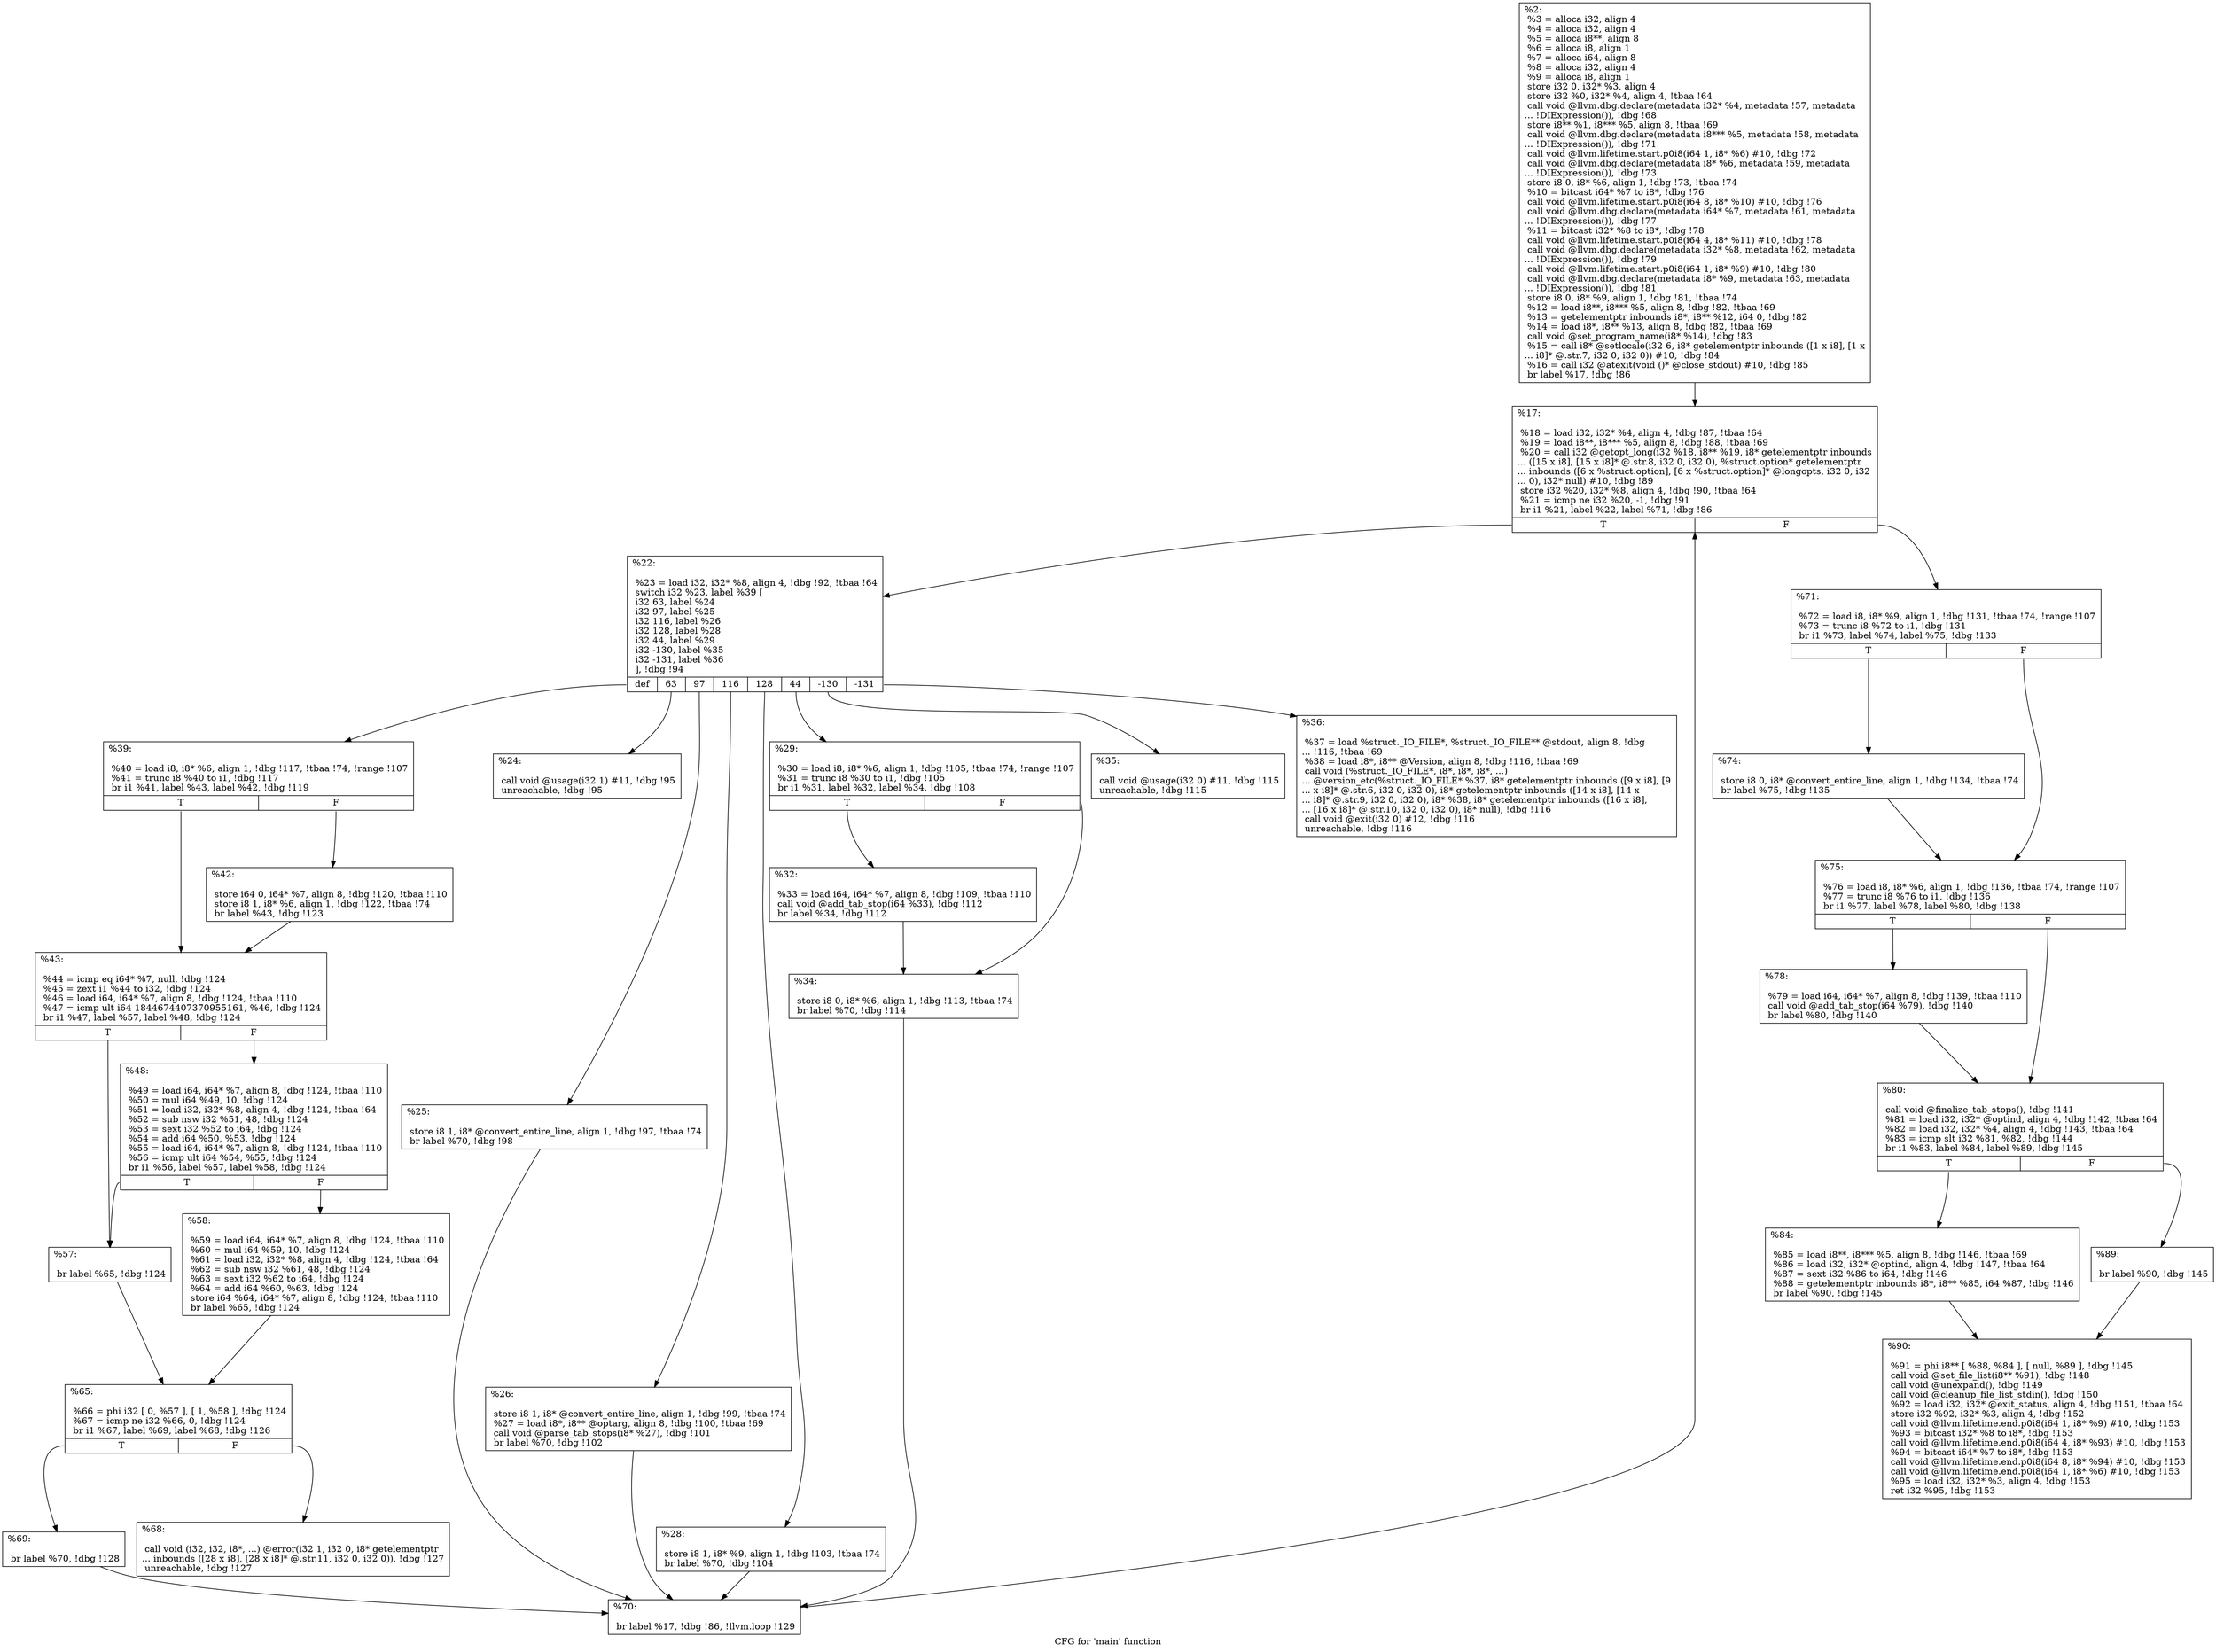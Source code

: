 digraph "CFG for 'main' function" {
	label="CFG for 'main' function";

	Node0x17e5640 [shape=record,label="{%2:\l  %3 = alloca i32, align 4\l  %4 = alloca i32, align 4\l  %5 = alloca i8**, align 8\l  %6 = alloca i8, align 1\l  %7 = alloca i64, align 8\l  %8 = alloca i32, align 4\l  %9 = alloca i8, align 1\l  store i32 0, i32* %3, align 4\l  store i32 %0, i32* %4, align 4, !tbaa !64\l  call void @llvm.dbg.declare(metadata i32* %4, metadata !57, metadata\l... !DIExpression()), !dbg !68\l  store i8** %1, i8*** %5, align 8, !tbaa !69\l  call void @llvm.dbg.declare(metadata i8*** %5, metadata !58, metadata\l... !DIExpression()), !dbg !71\l  call void @llvm.lifetime.start.p0i8(i64 1, i8* %6) #10, !dbg !72\l  call void @llvm.dbg.declare(metadata i8* %6, metadata !59, metadata\l... !DIExpression()), !dbg !73\l  store i8 0, i8* %6, align 1, !dbg !73, !tbaa !74\l  %10 = bitcast i64* %7 to i8*, !dbg !76\l  call void @llvm.lifetime.start.p0i8(i64 8, i8* %10) #10, !dbg !76\l  call void @llvm.dbg.declare(metadata i64* %7, metadata !61, metadata\l... !DIExpression()), !dbg !77\l  %11 = bitcast i32* %8 to i8*, !dbg !78\l  call void @llvm.lifetime.start.p0i8(i64 4, i8* %11) #10, !dbg !78\l  call void @llvm.dbg.declare(metadata i32* %8, metadata !62, metadata\l... !DIExpression()), !dbg !79\l  call void @llvm.lifetime.start.p0i8(i64 1, i8* %9) #10, !dbg !80\l  call void @llvm.dbg.declare(metadata i8* %9, metadata !63, metadata\l... !DIExpression()), !dbg !81\l  store i8 0, i8* %9, align 1, !dbg !81, !tbaa !74\l  %12 = load i8**, i8*** %5, align 8, !dbg !82, !tbaa !69\l  %13 = getelementptr inbounds i8*, i8** %12, i64 0, !dbg !82\l  %14 = load i8*, i8** %13, align 8, !dbg !82, !tbaa !69\l  call void @set_program_name(i8* %14), !dbg !83\l  %15 = call i8* @setlocale(i32 6, i8* getelementptr inbounds ([1 x i8], [1 x\l... i8]* @.str.7, i32 0, i32 0)) #10, !dbg !84\l  %16 = call i32 @atexit(void ()* @close_stdout) #10, !dbg !85\l  br label %17, !dbg !86\l}"];
	Node0x17e5640 -> Node0x17e5790;
	Node0x17e5790 [shape=record,label="{%17:\l\l  %18 = load i32, i32* %4, align 4, !dbg !87, !tbaa !64\l  %19 = load i8**, i8*** %5, align 8, !dbg !88, !tbaa !69\l  %20 = call i32 @getopt_long(i32 %18, i8** %19, i8* getelementptr inbounds\l... ([15 x i8], [15 x i8]* @.str.8, i32 0, i32 0), %struct.option* getelementptr\l... inbounds ([6 x %struct.option], [6 x %struct.option]* @longopts, i32 0, i32\l... 0), i32* null) #10, !dbg !89\l  store i32 %20, i32* %8, align 4, !dbg !90, !tbaa !64\l  %21 = icmp ne i32 %20, -1, !dbg !91\l  br i1 %21, label %22, label %71, !dbg !86\l|{<s0>T|<s1>F}}"];
	Node0x17e5790:s0 -> Node0x17e57e0;
	Node0x17e5790:s1 -> Node0x17e5e20;
	Node0x17e57e0 [shape=record,label="{%22:\l\l  %23 = load i32, i32* %8, align 4, !dbg !92, !tbaa !64\l  switch i32 %23, label %39 [\l    i32 63, label %24\l    i32 97, label %25\l    i32 116, label %26\l    i32 128, label %28\l    i32 44, label %29\l    i32 -130, label %35\l    i32 -131, label %36\l  ], !dbg !94\l|{<s0>def|<s1>63|<s2>97|<s3>116|<s4>128|<s5>44|<s6>-130|<s7>-131}}"];
	Node0x17e57e0:s0 -> Node0x17e5b00;
	Node0x17e57e0:s1 -> Node0x17e5830;
	Node0x17e57e0:s2 -> Node0x17e5880;
	Node0x17e57e0:s3 -> Node0x17e58d0;
	Node0x17e57e0:s4 -> Node0x17e5920;
	Node0x17e57e0:s5 -> Node0x17e5970;
	Node0x17e57e0:s6 -> Node0x17e5a60;
	Node0x17e57e0:s7 -> Node0x17e5ab0;
	Node0x17e5830 [shape=record,label="{%24:\l\l  call void @usage(i32 1) #11, !dbg !95\l  unreachable, !dbg !95\l}"];
	Node0x17e5880 [shape=record,label="{%25:\l\l  store i8 1, i8* @convert_entire_line, align 1, !dbg !97, !tbaa !74\l  br label %70, !dbg !98\l}"];
	Node0x17e5880 -> Node0x17e5dd0;
	Node0x17e58d0 [shape=record,label="{%26:\l\l  store i8 1, i8* @convert_entire_line, align 1, !dbg !99, !tbaa !74\l  %27 = load i8*, i8** @optarg, align 8, !dbg !100, !tbaa !69\l  call void @parse_tab_stops(i8* %27), !dbg !101\l  br label %70, !dbg !102\l}"];
	Node0x17e58d0 -> Node0x17e5dd0;
	Node0x17e5920 [shape=record,label="{%28:\l\l  store i8 1, i8* %9, align 1, !dbg !103, !tbaa !74\l  br label %70, !dbg !104\l}"];
	Node0x17e5920 -> Node0x17e5dd0;
	Node0x17e5970 [shape=record,label="{%29:\l\l  %30 = load i8, i8* %6, align 1, !dbg !105, !tbaa !74, !range !107\l  %31 = trunc i8 %30 to i1, !dbg !105\l  br i1 %31, label %32, label %34, !dbg !108\l|{<s0>T|<s1>F}}"];
	Node0x17e5970:s0 -> Node0x17e59c0;
	Node0x17e5970:s1 -> Node0x17e5a10;
	Node0x17e59c0 [shape=record,label="{%32:\l\l  %33 = load i64, i64* %7, align 8, !dbg !109, !tbaa !110\l  call void @add_tab_stop(i64 %33), !dbg !112\l  br label %34, !dbg !112\l}"];
	Node0x17e59c0 -> Node0x17e5a10;
	Node0x17e5a10 [shape=record,label="{%34:\l\l  store i8 0, i8* %6, align 1, !dbg !113, !tbaa !74\l  br label %70, !dbg !114\l}"];
	Node0x17e5a10 -> Node0x17e5dd0;
	Node0x17e5a60 [shape=record,label="{%35:\l\l  call void @usage(i32 0) #11, !dbg !115\l  unreachable, !dbg !115\l}"];
	Node0x17e5ab0 [shape=record,label="{%36:\l\l  %37 = load %struct._IO_FILE*, %struct._IO_FILE** @stdout, align 8, !dbg\l... !116, !tbaa !69\l  %38 = load i8*, i8** @Version, align 8, !dbg !116, !tbaa !69\l  call void (%struct._IO_FILE*, i8*, i8*, i8*, ...)\l... @version_etc(%struct._IO_FILE* %37, i8* getelementptr inbounds ([9 x i8], [9\l... x i8]* @.str.6, i32 0, i32 0), i8* getelementptr inbounds ([14 x i8], [14 x\l... i8]* @.str.9, i32 0, i32 0), i8* %38, i8* getelementptr inbounds ([16 x i8],\l... [16 x i8]* @.str.10, i32 0, i32 0), i8* null), !dbg !116\l  call void @exit(i32 0) #12, !dbg !116\l  unreachable, !dbg !116\l}"];
	Node0x17e5b00 [shape=record,label="{%39:\l\l  %40 = load i8, i8* %6, align 1, !dbg !117, !tbaa !74, !range !107\l  %41 = trunc i8 %40 to i1, !dbg !117\l  br i1 %41, label %43, label %42, !dbg !119\l|{<s0>T|<s1>F}}"];
	Node0x17e5b00:s0 -> Node0x17e5ba0;
	Node0x17e5b00:s1 -> Node0x17e5b50;
	Node0x17e5b50 [shape=record,label="{%42:\l\l  store i64 0, i64* %7, align 8, !dbg !120, !tbaa !110\l  store i8 1, i8* %6, align 1, !dbg !122, !tbaa !74\l  br label %43, !dbg !123\l}"];
	Node0x17e5b50 -> Node0x17e5ba0;
	Node0x17e5ba0 [shape=record,label="{%43:\l\l  %44 = icmp eq i64* %7, null, !dbg !124\l  %45 = zext i1 %44 to i32, !dbg !124\l  %46 = load i64, i64* %7, align 8, !dbg !124, !tbaa !110\l  %47 = icmp ult i64 1844674407370955161, %46, !dbg !124\l  br i1 %47, label %57, label %48, !dbg !124\l|{<s0>T|<s1>F}}"];
	Node0x17e5ba0:s0 -> Node0x17e5c40;
	Node0x17e5ba0:s1 -> Node0x17e5bf0;
	Node0x17e5bf0 [shape=record,label="{%48:\l\l  %49 = load i64, i64* %7, align 8, !dbg !124, !tbaa !110\l  %50 = mul i64 %49, 10, !dbg !124\l  %51 = load i32, i32* %8, align 4, !dbg !124, !tbaa !64\l  %52 = sub nsw i32 %51, 48, !dbg !124\l  %53 = sext i32 %52 to i64, !dbg !124\l  %54 = add i64 %50, %53, !dbg !124\l  %55 = load i64, i64* %7, align 8, !dbg !124, !tbaa !110\l  %56 = icmp ult i64 %54, %55, !dbg !124\l  br i1 %56, label %57, label %58, !dbg !124\l|{<s0>T|<s1>F}}"];
	Node0x17e5bf0:s0 -> Node0x17e5c40;
	Node0x17e5bf0:s1 -> Node0x17e5c90;
	Node0x17e5c40 [shape=record,label="{%57:\l\l  br label %65, !dbg !124\l}"];
	Node0x17e5c40 -> Node0x17e5ce0;
	Node0x17e5c90 [shape=record,label="{%58:\l\l  %59 = load i64, i64* %7, align 8, !dbg !124, !tbaa !110\l  %60 = mul i64 %59, 10, !dbg !124\l  %61 = load i32, i32* %8, align 4, !dbg !124, !tbaa !64\l  %62 = sub nsw i32 %61, 48, !dbg !124\l  %63 = sext i32 %62 to i64, !dbg !124\l  %64 = add i64 %60, %63, !dbg !124\l  store i64 %64, i64* %7, align 8, !dbg !124, !tbaa !110\l  br label %65, !dbg !124\l}"];
	Node0x17e5c90 -> Node0x17e5ce0;
	Node0x17e5ce0 [shape=record,label="{%65:\l\l  %66 = phi i32 [ 0, %57 ], [ 1, %58 ], !dbg !124\l  %67 = icmp ne i32 %66, 0, !dbg !124\l  br i1 %67, label %69, label %68, !dbg !126\l|{<s0>T|<s1>F}}"];
	Node0x17e5ce0:s0 -> Node0x17e5d80;
	Node0x17e5ce0:s1 -> Node0x17e5d30;
	Node0x17e5d30 [shape=record,label="{%68:\l\l  call void (i32, i32, i8*, ...) @error(i32 1, i32 0, i8* getelementptr\l... inbounds ([28 x i8], [28 x i8]* @.str.11, i32 0, i32 0)), !dbg !127\l  unreachable, !dbg !127\l}"];
	Node0x17e5d80 [shape=record,label="{%69:\l\l  br label %70, !dbg !128\l}"];
	Node0x17e5d80 -> Node0x17e5dd0;
	Node0x17e5dd0 [shape=record,label="{%70:\l\l  br label %17, !dbg !86, !llvm.loop !129\l}"];
	Node0x17e5dd0 -> Node0x17e5790;
	Node0x17e5e20 [shape=record,label="{%71:\l\l  %72 = load i8, i8* %9, align 1, !dbg !131, !tbaa !74, !range !107\l  %73 = trunc i8 %72 to i1, !dbg !131\l  br i1 %73, label %74, label %75, !dbg !133\l|{<s0>T|<s1>F}}"];
	Node0x17e5e20:s0 -> Node0x17e5e70;
	Node0x17e5e20:s1 -> Node0x17e5ec0;
	Node0x17e5e70 [shape=record,label="{%74:\l\l  store i8 0, i8* @convert_entire_line, align 1, !dbg !134, !tbaa !74\l  br label %75, !dbg !135\l}"];
	Node0x17e5e70 -> Node0x17e5ec0;
	Node0x17e5ec0 [shape=record,label="{%75:\l\l  %76 = load i8, i8* %6, align 1, !dbg !136, !tbaa !74, !range !107\l  %77 = trunc i8 %76 to i1, !dbg !136\l  br i1 %77, label %78, label %80, !dbg !138\l|{<s0>T|<s1>F}}"];
	Node0x17e5ec0:s0 -> Node0x17e5f10;
	Node0x17e5ec0:s1 -> Node0x17e5f60;
	Node0x17e5f10 [shape=record,label="{%78:\l\l  %79 = load i64, i64* %7, align 8, !dbg !139, !tbaa !110\l  call void @add_tab_stop(i64 %79), !dbg !140\l  br label %80, !dbg !140\l}"];
	Node0x17e5f10 -> Node0x17e5f60;
	Node0x17e5f60 [shape=record,label="{%80:\l\l  call void @finalize_tab_stops(), !dbg !141\l  %81 = load i32, i32* @optind, align 4, !dbg !142, !tbaa !64\l  %82 = load i32, i32* %4, align 4, !dbg !143, !tbaa !64\l  %83 = icmp slt i32 %81, %82, !dbg !144\l  br i1 %83, label %84, label %89, !dbg !145\l|{<s0>T|<s1>F}}"];
	Node0x17e5f60:s0 -> Node0x17e5fb0;
	Node0x17e5f60:s1 -> Node0x17e6000;
	Node0x17e5fb0 [shape=record,label="{%84:\l\l  %85 = load i8**, i8*** %5, align 8, !dbg !146, !tbaa !69\l  %86 = load i32, i32* @optind, align 4, !dbg !147, !tbaa !64\l  %87 = sext i32 %86 to i64, !dbg !146\l  %88 = getelementptr inbounds i8*, i8** %85, i64 %87, !dbg !146\l  br label %90, !dbg !145\l}"];
	Node0x17e5fb0 -> Node0x17e6050;
	Node0x17e6000 [shape=record,label="{%89:\l\l  br label %90, !dbg !145\l}"];
	Node0x17e6000 -> Node0x17e6050;
	Node0x17e6050 [shape=record,label="{%90:\l\l  %91 = phi i8** [ %88, %84 ], [ null, %89 ], !dbg !145\l  call void @set_file_list(i8** %91), !dbg !148\l  call void @unexpand(), !dbg !149\l  call void @cleanup_file_list_stdin(), !dbg !150\l  %92 = load i32, i32* @exit_status, align 4, !dbg !151, !tbaa !64\l  store i32 %92, i32* %3, align 4, !dbg !152\l  call void @llvm.lifetime.end.p0i8(i64 1, i8* %9) #10, !dbg !153\l  %93 = bitcast i32* %8 to i8*, !dbg !153\l  call void @llvm.lifetime.end.p0i8(i64 4, i8* %93) #10, !dbg !153\l  %94 = bitcast i64* %7 to i8*, !dbg !153\l  call void @llvm.lifetime.end.p0i8(i64 8, i8* %94) #10, !dbg !153\l  call void @llvm.lifetime.end.p0i8(i64 1, i8* %6) #10, !dbg !153\l  %95 = load i32, i32* %3, align 4, !dbg !153\l  ret i32 %95, !dbg !153\l}"];
}
